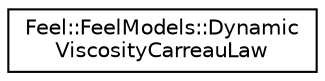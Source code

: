 digraph "Graphical Class Hierarchy"
{
 // LATEX_PDF_SIZE
  edge [fontname="Helvetica",fontsize="10",labelfontname="Helvetica",labelfontsize="10"];
  node [fontname="Helvetica",fontsize="10",shape=record];
  rankdir="LR";
  Node0 [label="Feel::FeelModels::Dynamic\lViscosityCarreauLaw",height=0.2,width=0.4,color="black", fillcolor="white", style="filled",URL="$structFeel_1_1FeelModels_1_1DynamicViscosityCarreauLaw.html",tooltip="Carreau Law parameters."];
}
